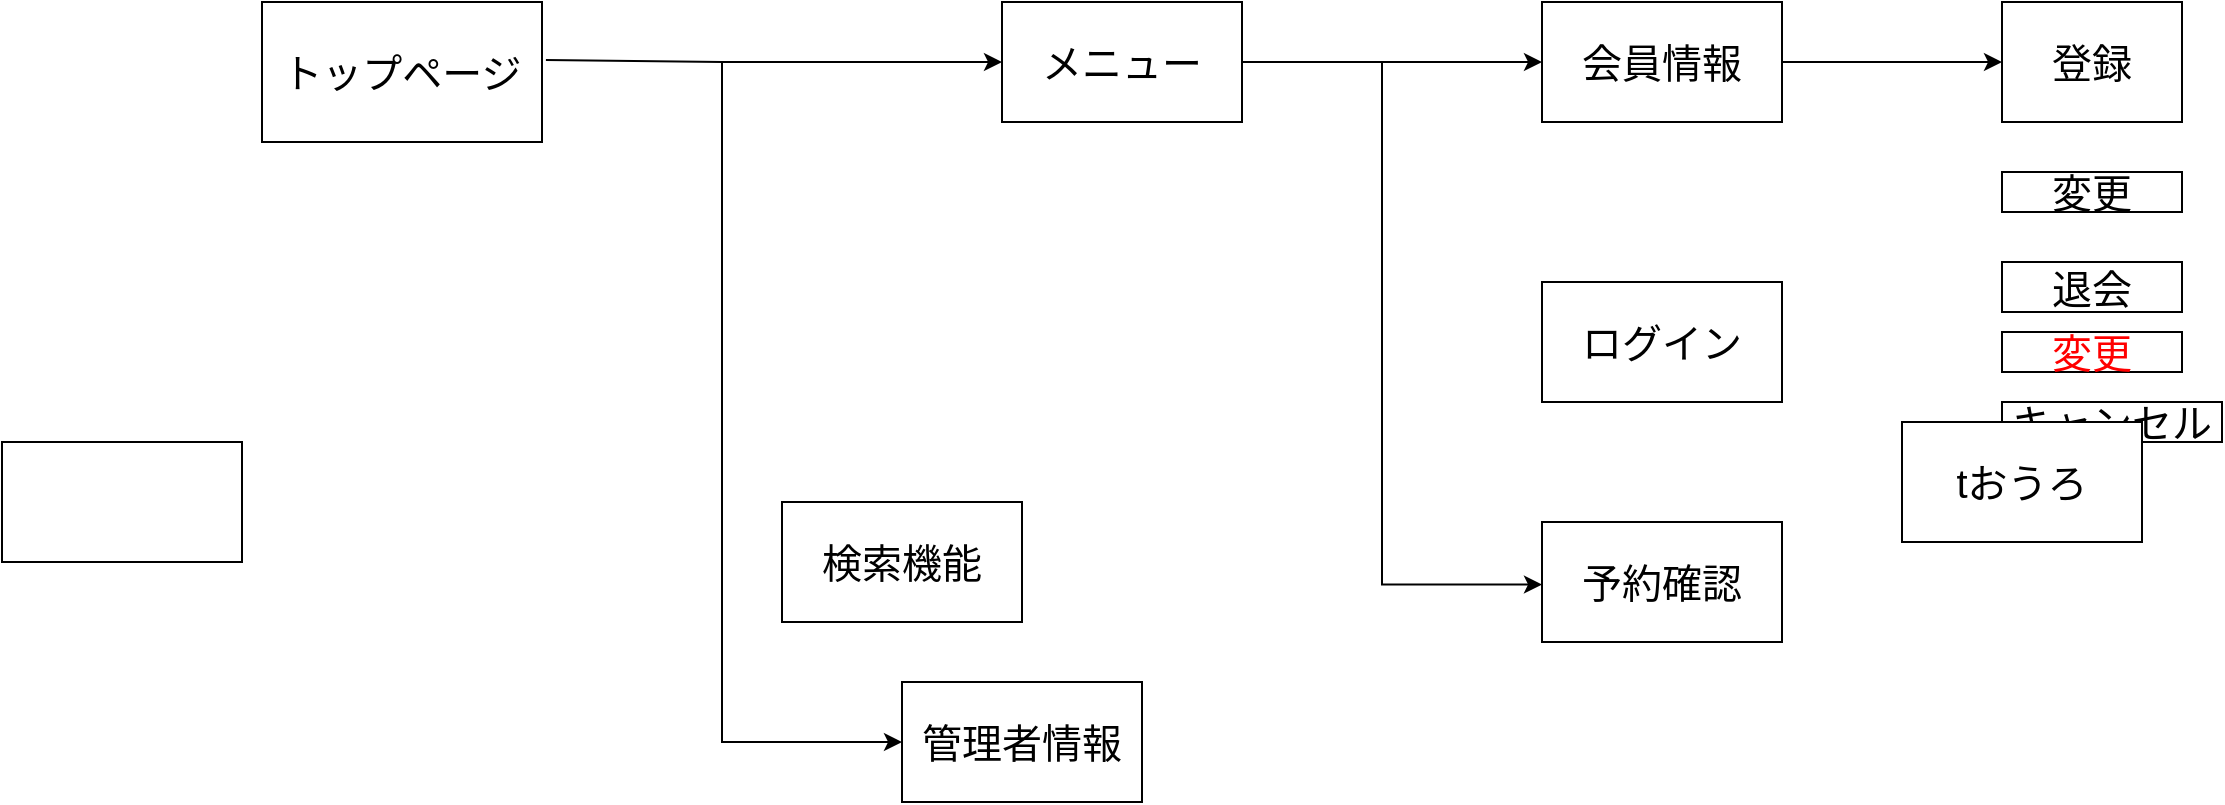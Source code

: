 <mxfile version="18.0.4" type="device"><diagram id="SCnkeToK2idK928pMim0" name="ページ1"><mxGraphModel dx="1695" dy="1722" grid="1" gridSize="10" guides="1" tooltips="1" connect="1" arrows="1" fold="1" page="1" pageScale="1" pageWidth="827" pageHeight="1169" math="0" shadow="0"><root><mxCell id="0"/><mxCell id="1" parent="0"/><mxCell id="NG-KO3p0tFt5fAg9RqJ7-1" value="&lt;font style=&quot;font-size: 20px;&quot;&gt;トップページ&lt;/font&gt;" style="rounded=0;whiteSpace=wrap;html=1;" parent="1" vertex="1"><mxGeometry x="-230" y="-10" width="140" height="70" as="geometry"/></mxCell><mxCell id="NG-KO3p0tFt5fAg9RqJ7-5" value="メニュー" style="rounded=0;whiteSpace=wrap;html=1;fontSize=20;" parent="1" vertex="1"><mxGeometry x="140" y="-10" width="120" height="60" as="geometry"/></mxCell><mxCell id="NG-KO3p0tFt5fAg9RqJ7-6" value="検索機能" style="rounded=0;whiteSpace=wrap;html=1;fontSize=20;" parent="1" vertex="1"><mxGeometry x="30" y="240" width="120" height="60" as="geometry"/></mxCell><mxCell id="NG-KO3p0tFt5fAg9RqJ7-7" value="管理者情報" style="rounded=0;whiteSpace=wrap;html=1;fontSize=20;" parent="1" vertex="1"><mxGeometry x="90" y="330" width="120" height="60" as="geometry"/></mxCell><mxCell id="NG-KO3p0tFt5fAg9RqJ7-11" value="" style="endArrow=classic;html=1;rounded=0;fontSize=20;exitX=1;exitY=0.5;exitDx=0;exitDy=0;" parent="1" source="dKKwTY9NeeQIRmnHNCGu-9" target="NG-KO3p0tFt5fAg9RqJ7-12" edge="1"><mxGeometry width="50" height="50" relative="1" as="geometry"><mxPoint x="500" y="20" as="sourcePoint"/><mxPoint x="550" y="50" as="targetPoint"/></mxGeometry></mxCell><mxCell id="NG-KO3p0tFt5fAg9RqJ7-12" value="登録" style="rounded=0;whiteSpace=wrap;html=1;fontSize=20;" parent="1" vertex="1"><mxGeometry x="640" y="-10" width="90" height="60" as="geometry"/></mxCell><mxCell id="NG-KO3p0tFt5fAg9RqJ7-13" value="変更" style="rounded=0;whiteSpace=wrap;html=1;fontSize=20;" parent="1" vertex="1"><mxGeometry x="640" y="75" width="90" height="20" as="geometry"/></mxCell><mxCell id="NG-KO3p0tFt5fAg9RqJ7-15" value="" style="endArrow=classic;html=1;rounded=0;fontSize=20;exitX=1;exitY=0.5;exitDx=0;exitDy=0;entryX=0;entryY=0.5;entryDx=0;entryDy=0;" parent="1" source="NG-KO3p0tFt5fAg9RqJ7-5" edge="1"><mxGeometry width="50" height="50" relative="1" as="geometry"><mxPoint x="400" y="300" as="sourcePoint"/><mxPoint x="410" y="20" as="targetPoint"/></mxGeometry></mxCell><mxCell id="NG-KO3p0tFt5fAg9RqJ7-18" value="退会" style="rounded=0;whiteSpace=wrap;html=1;fontSize=20;" parent="1" vertex="1"><mxGeometry x="640" y="120" width="90" height="25" as="geometry"/></mxCell><mxCell id="NG-KO3p0tFt5fAg9RqJ7-21" value="" style="endArrow=classic;html=1;rounded=0;fontSize=20;edgeStyle=elbowEdgeStyle;entryX=0;entryY=0.5;entryDx=0;entryDy=0;" parent="1" edge="1"><mxGeometry width="50" height="50" relative="1" as="geometry"><mxPoint x="330" y="20" as="sourcePoint"/><mxPoint x="410" y="281.25" as="targetPoint"/><Array as="points"><mxPoint x="330" y="168.75"/><mxPoint x="440" y="188.75"/><mxPoint x="470" y="218.75"/><mxPoint x="460" y="218.75"/><mxPoint x="470" y="248.75"/></Array></mxGeometry></mxCell><mxCell id="NG-KO3p0tFt5fAg9RqJ7-22" value="変更" style="rounded=0;whiteSpace=wrap;html=1;fontSize=20;fontColor=#FF0000;" parent="1" vertex="1"><mxGeometry x="640" y="155" width="90" height="20" as="geometry"/></mxCell><mxCell id="NG-KO3p0tFt5fAg9RqJ7-23" value="キャンセル" style="rounded=0;whiteSpace=wrap;html=1;fontSize=20;" parent="1" vertex="1"><mxGeometry x="640" y="190" width="110" height="20" as="geometry"/></mxCell><mxCell id="NG-KO3p0tFt5fAg9RqJ7-32" value="" style="rounded=0;whiteSpace=wrap;html=1;fontSize=20;fontColor=#FF3333;" parent="1" vertex="1"><mxGeometry x="-360" y="210" width="120" height="60" as="geometry"/></mxCell><mxCell id="dKKwTY9NeeQIRmnHNCGu-4" value="" style="edgeStyle=segmentEdgeStyle;endArrow=classic;html=1;rounded=0;" edge="1" parent="1"><mxGeometry width="50" height="50" relative="1" as="geometry"><mxPoint y="180" as="sourcePoint"/><mxPoint x="90" y="360" as="targetPoint"/><Array as="points"><mxPoint y="360"/></Array></mxGeometry></mxCell><mxCell id="dKKwTY9NeeQIRmnHNCGu-5" value="" style="edgeStyle=elbowEdgeStyle;elbow=vertical;endArrow=classic;html=1;rounded=0;" edge="1" parent="1"><mxGeometry width="50" height="50" relative="1" as="geometry"><mxPoint y="185" as="sourcePoint"/><mxPoint x="140" y="20" as="targetPoint"/><Array as="points"><mxPoint y="20"/></Array></mxGeometry></mxCell><mxCell id="dKKwTY9NeeQIRmnHNCGu-6" value="" style="endArrow=none;html=1;rounded=0;exitX=1.014;exitY=0.414;exitDx=0;exitDy=0;exitPerimeter=0;" edge="1" parent="1" source="NG-KO3p0tFt5fAg9RqJ7-1"><mxGeometry width="50" height="50" relative="1" as="geometry"><mxPoint x="-80" y="110" as="sourcePoint"/><mxPoint y="20" as="targetPoint"/></mxGeometry></mxCell><mxCell id="dKKwTY9NeeQIRmnHNCGu-9" value="会員情報" style="rounded=0;whiteSpace=wrap;html=1;fontSize=20;" vertex="1" parent="1"><mxGeometry x="410" y="-10" width="120" height="60" as="geometry"/></mxCell><mxCell id="dKKwTY9NeeQIRmnHNCGu-10" value="ログイン" style="rounded=0;whiteSpace=wrap;html=1;fontSize=20;" vertex="1" parent="1"><mxGeometry x="410" y="130" width="120" height="60" as="geometry"/></mxCell><mxCell id="dKKwTY9NeeQIRmnHNCGu-11" value="予約確認" style="rounded=0;whiteSpace=wrap;html=1;fontSize=20;" vertex="1" parent="1"><mxGeometry x="410" y="250" width="120" height="60" as="geometry"/></mxCell><mxCell id="dKKwTY9NeeQIRmnHNCGu-13" value="tおうろ" style="rounded=0;whiteSpace=wrap;html=1;fontSize=20;" vertex="1" parent="1"><mxGeometry x="590" y="200" width="120" height="60" as="geometry"/></mxCell></root></mxGraphModel></diagram></mxfile>